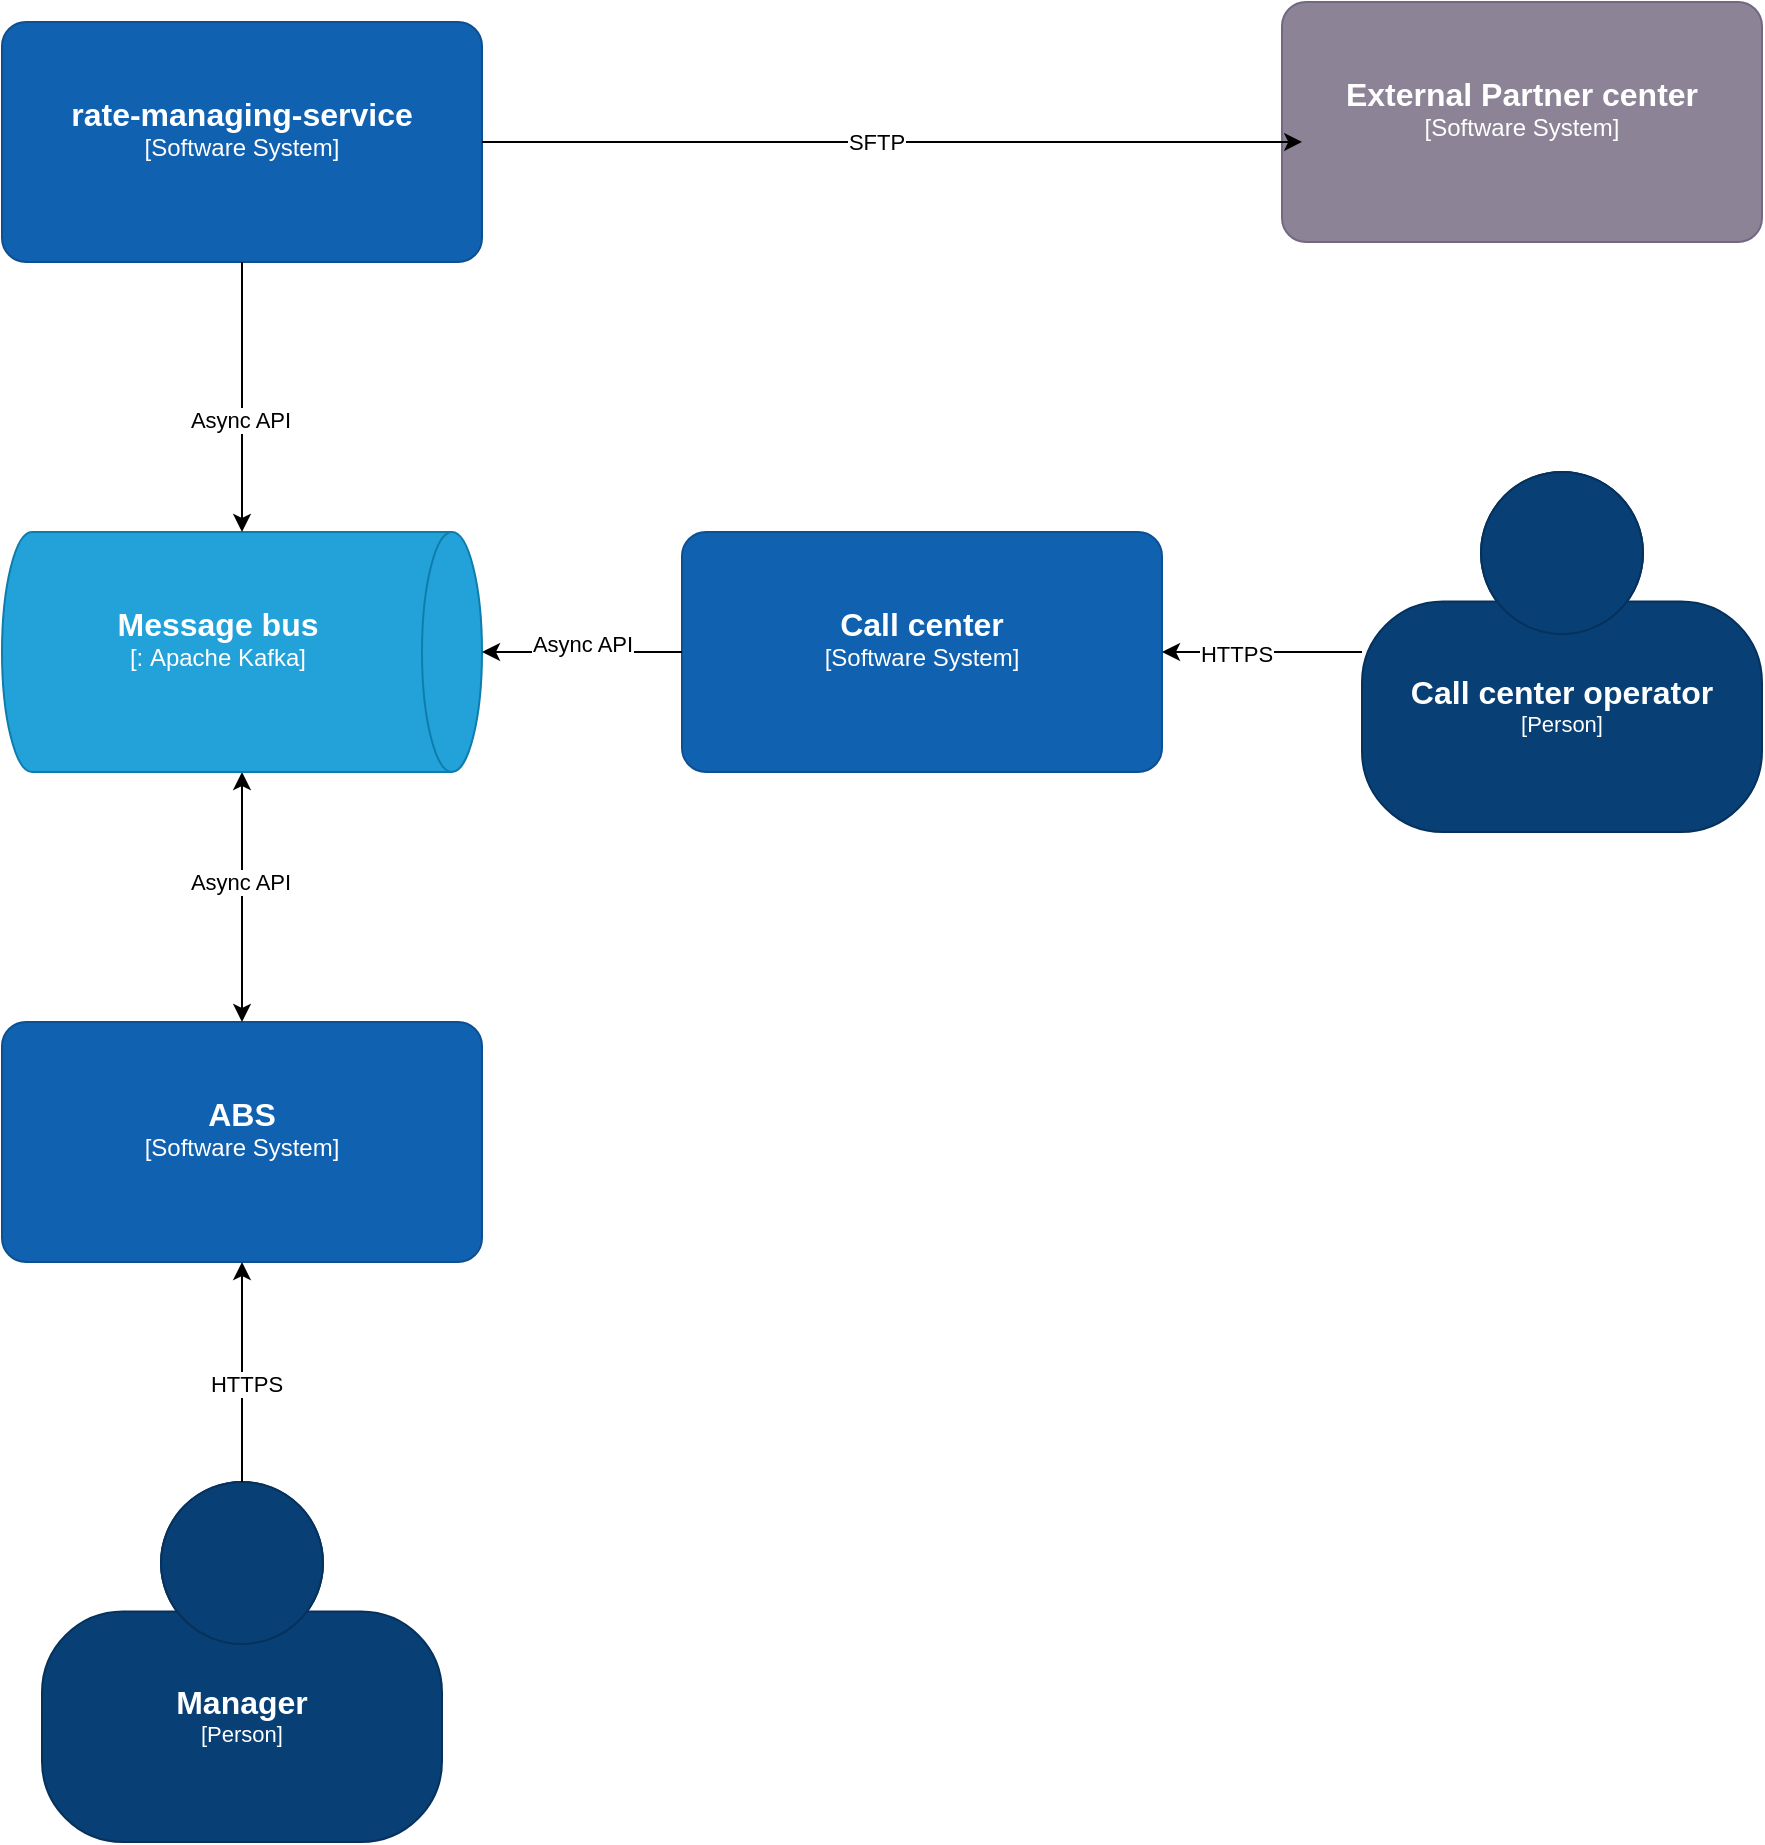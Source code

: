 <mxfile version="22.1.22" type="embed" pages="2">
  <diagram id="23iRSUPoRavnBvh4doch" name="C4 Context">
    <mxGraphModel dx="1596" dy="1128" grid="1" gridSize="10" guides="1" tooltips="1" connect="1" arrows="1" fold="1" page="1" pageScale="1" pageWidth="827" pageHeight="1169" math="0" shadow="0">
      <root>
        <mxCell id="0" />
        <mxCell id="1" parent="0" />
        <object placeholders="1" c4Name="Manager" c4Type="Person" c4Description="" label="&lt;font style=&quot;font-size: 16px&quot;&gt;&lt;b&gt;%c4Name%&lt;/b&gt;&lt;/font&gt;&lt;div&gt;[%c4Type%]&lt;/div&gt;&lt;br&gt;&lt;div&gt;&lt;font style=&quot;font-size: 11px&quot;&gt;&lt;font color=&quot;#cccccc&quot;&gt;%c4Description%&lt;/font&gt;&lt;/div&gt;" id="2">
          <mxCell style="html=1;fontSize=11;dashed=0;whiteSpace=wrap;fillColor=#083F75;strokeColor=#06315C;fontColor=#ffffff;shape=mxgraph.c4.person2;align=center;metaEdit=1;points=[[0.5,0,0],[1,0.5,0],[1,0.75,0],[0.75,1,0],[0.5,1,0],[0.25,1,0],[0,0.75,0],[0,0.5,0]];resizable=0;" parent="1" vertex="1">
            <mxGeometry x="750" y="1030" width="200" height="180" as="geometry" />
          </mxCell>
        </object>
        <object placeholders="1" c4Name="ABS" c4Type="Software System" c4Description="" label="&lt;font style=&quot;font-size: 16px&quot;&gt;&lt;b&gt;%c4Name%&lt;/b&gt;&lt;/font&gt;&lt;div&gt;[%c4Type%]&lt;/div&gt;&lt;br&gt;&lt;div&gt;&lt;font style=&quot;font-size: 11px&quot;&gt;&lt;font color=&quot;#cccccc&quot;&gt;%c4Description%&lt;/font&gt;&lt;/div&gt;" id="6">
          <mxCell style="rounded=1;whiteSpace=wrap;html=1;labelBackgroundColor=none;fillColor=#1061B0;fontColor=#ffffff;align=center;arcSize=10;strokeColor=#0D5091;metaEdit=1;resizable=0;points=[[0.25,0,0],[0.5,0,0],[0.75,0,0],[1,0.25,0],[1,0.5,0],[1,0.75,0],[0.75,1,0],[0.5,1,0],[0.25,1,0],[0,0.75,0],[0,0.5,0],[0,0.25,0]];" parent="1" vertex="1">
            <mxGeometry x="730" y="800" width="240" height="120" as="geometry" />
          </mxCell>
        </object>
        <object placeholders="1" c4Name="Call center" c4Type="Software System" c4Description="" label="&lt;font style=&quot;font-size: 16px&quot;&gt;&lt;b&gt;%c4Name%&lt;/b&gt;&lt;/font&gt;&lt;div&gt;[%c4Type%]&lt;/div&gt;&lt;br&gt;&lt;div&gt;&lt;font style=&quot;font-size: 11px&quot;&gt;&lt;font color=&quot;#cccccc&quot;&gt;%c4Description%&lt;/font&gt;&lt;/div&gt;" id="7">
          <mxCell style="rounded=1;whiteSpace=wrap;html=1;labelBackgroundColor=none;fillColor=#1061B0;fontColor=#ffffff;align=center;arcSize=10;strokeColor=#0D5091;metaEdit=1;resizable=0;points=[[0.25,0,0],[0.5,0,0],[0.75,0,0],[1,0.25,0],[1,0.5,0],[1,0.75,0],[0.75,1,0],[0.5,1,0],[0.25,1,0],[0,0.75,0],[0,0.5,0],[0,0.25,0]];" parent="1" vertex="1">
            <mxGeometry x="1070" y="555" width="240" height="120" as="geometry" />
          </mxCell>
        </object>
        <mxCell id="sDcP0bK2i8CaHgN27n3w-27" style="edgeStyle=orthogonalEdgeStyle;rounded=0;orthogonalLoop=1;jettySize=auto;html=1;" parent="1" source="11" target="7" edge="1">
          <mxGeometry relative="1" as="geometry" />
        </mxCell>
        <mxCell id="XSyFUAED156ch7Aij1pU-21" value="HTTPS" style="edgeLabel;html=1;align=center;verticalAlign=middle;resizable=0;points=[];" parent="sDcP0bK2i8CaHgN27n3w-27" vertex="1" connectable="0">
          <mxGeometry x="0.26" y="1" relative="1" as="geometry">
            <mxPoint as="offset" />
          </mxGeometry>
        </mxCell>
        <object placeholders="1" c4Name="Call center operator" c4Type="Person" c4Description="" label="&lt;font style=&quot;font-size: 16px&quot;&gt;&lt;b&gt;%c4Name%&lt;/b&gt;&lt;/font&gt;&lt;div&gt;[%c4Type%]&lt;/div&gt;&lt;br&gt;&lt;div&gt;&lt;font style=&quot;font-size: 11px&quot;&gt;&lt;font color=&quot;#cccccc&quot;&gt;%c4Description%&lt;/font&gt;&lt;/div&gt;" id="11">
          <mxCell style="html=1;fontSize=11;dashed=0;whiteSpace=wrap;fillColor=#083F75;strokeColor=#06315C;fontColor=#ffffff;shape=mxgraph.c4.person2;align=center;metaEdit=1;points=[[0.5,0,0],[1,0.5,0],[1,0.75,0],[0.75,1,0],[0.5,1,0],[0.25,1,0],[0,0.75,0],[0,0.5,0]];resizable=0;" parent="1" vertex="1">
            <mxGeometry x="1410" y="525" width="200" height="180" as="geometry" />
          </mxCell>
        </object>
        <mxCell id="sDcP0bK2i8CaHgN27n3w-21" style="edgeStyle=orthogonalEdgeStyle;rounded=0;orthogonalLoop=1;jettySize=auto;html=1;startArrow=classic;startFill=1;" parent="1" source="sDcP0bK2i8CaHgN27n3w-18" target="6" edge="1">
          <mxGeometry relative="1" as="geometry" />
        </mxCell>
        <mxCell id="XSyFUAED156ch7Aij1pU-17" value="Async API" style="edgeLabel;html=1;align=center;verticalAlign=middle;resizable=0;points=[];" parent="sDcP0bK2i8CaHgN27n3w-21" vertex="1" connectable="0">
          <mxGeometry x="-0.117" y="-1" relative="1" as="geometry">
            <mxPoint as="offset" />
          </mxGeometry>
        </mxCell>
        <object placeholders="1" c4Type="Message bus&#xa;" c4Container="" c4Technology="Apache Kafka" c4Description="" label="&lt;font style=&quot;font-size: 16px&quot;&gt;&lt;b&gt;%c4Type%&lt;/b&gt;&lt;/font&gt;&lt;div&gt;[%c4Container%:&amp;nbsp;%c4Technology%]&lt;/div&gt;&lt;br&gt;&lt;div&gt;&lt;font style=&quot;font-size: 11px&quot;&gt;&lt;font color=&quot;#E6E6E6&quot;&gt;%c4Description%&lt;/font&gt;&lt;/div&gt;" id="sDcP0bK2i8CaHgN27n3w-18">
          <mxCell style="shape=cylinder3;size=15;direction=south;whiteSpace=wrap;html=1;boundedLbl=1;rounded=0;labelBackgroundColor=none;fillColor=#23A2D9;fontSize=12;fontColor=#ffffff;align=center;strokeColor=#0E7DAD;metaEdit=1;points=[[0.5,0,0],[1,0.25,0],[1,0.5,0],[1,0.75,0],[0.5,1,0],[0,0.75,0],[0,0.5,0],[0,0.25,0]];resizable=0;" parent="1" vertex="1">
            <mxGeometry x="730" y="555" width="240" height="120" as="geometry" />
          </mxCell>
        </object>
        <mxCell id="sDcP0bK2i8CaHgN27n3w-20" style="edgeStyle=orthogonalEdgeStyle;rounded=0;orthogonalLoop=1;jettySize=auto;html=1;entryX=0;entryY=0.5;entryDx=0;entryDy=0;entryPerimeter=0;startArrow=classic;startFill=1;endArrow=none;endFill=0;" parent="1" source="sDcP0bK2i8CaHgN27n3w-18" target="7" edge="1">
          <mxGeometry relative="1" as="geometry" />
        </mxCell>
        <mxCell id="XSyFUAED156ch7Aij1pU-16" value="Async API" style="edgeLabel;html=1;align=center;verticalAlign=middle;resizable=0;points=[];" parent="sDcP0bK2i8CaHgN27n3w-20" vertex="1" connectable="0">
          <mxGeometry y="4" relative="1" as="geometry">
            <mxPoint as="offset" />
          </mxGeometry>
        </mxCell>
        <mxCell id="sDcP0bK2i8CaHgN27n3w-28" style="edgeStyle=orthogonalEdgeStyle;rounded=0;orthogonalLoop=1;jettySize=auto;html=1;entryX=0.5;entryY=1;entryDx=0;entryDy=0;entryPerimeter=0;exitX=0.5;exitY=0;exitDx=0;exitDy=0;exitPerimeter=0;" parent="1" source="2" target="6" edge="1">
          <mxGeometry relative="1" as="geometry" />
        </mxCell>
        <mxCell id="XSyFUAED156ch7Aij1pU-19" value="HTTPS" style="edgeLabel;html=1;align=center;verticalAlign=middle;resizable=0;points=[];" parent="sDcP0bK2i8CaHgN27n3w-28" vertex="1" connectable="0">
          <mxGeometry x="-0.108" y="-2" relative="1" as="geometry">
            <mxPoint as="offset" />
          </mxGeometry>
        </mxCell>
        <object placeholders="1" c4Name="External Partner center" c4Type="Software System" c4Description="" label="&lt;font style=&quot;font-size: 16px&quot;&gt;&lt;b&gt;%c4Name%&lt;/b&gt;&lt;/font&gt;&lt;div&gt;[%c4Type%]&lt;/div&gt;&lt;br&gt;&lt;div&gt;&lt;font style=&quot;font-size: 11px&quot;&gt;&lt;font color=&quot;#cccccc&quot;&gt;%c4Description%&lt;/font&gt;&lt;/div&gt;" id="b01YZm9QeOaGrw6mgoEZ-12">
          <mxCell style="rounded=1;whiteSpace=wrap;html=1;labelBackgroundColor=none;fillColor=#8C8496;fontColor=#ffffff;align=center;arcSize=10;strokeColor=#736782;metaEdit=1;resizable=0;points=[[0.25,0,0],[0.5,0,0],[0.75,0,0],[1,0.25,0],[1,0.5,0],[1,0.75,0],[0.75,1,0],[0.5,1,0],[0.25,1,0],[0,0.75,0],[0,0.5,0],[0,0.25,0]];" vertex="1" parent="1">
            <mxGeometry x="1370" y="290" width="240" height="120" as="geometry" />
          </mxCell>
        </object>
        <object placeholders="1" c4Name="rate-managing-service" c4Type="Software System" c4Description="" label="&lt;font style=&quot;font-size: 16px&quot;&gt;&lt;b&gt;%c4Name%&lt;/b&gt;&lt;/font&gt;&lt;div&gt;[%c4Type%]&lt;/div&gt;&lt;br&gt;&lt;div&gt;&lt;font style=&quot;font-size: 11px&quot;&gt;&lt;font color=&quot;#cccccc&quot;&gt;%c4Description%&lt;/font&gt;&lt;/div&gt;" id="b01YZm9QeOaGrw6mgoEZ-14">
          <mxCell style="rounded=1;whiteSpace=wrap;html=1;labelBackgroundColor=none;fillColor=#1061B0;fontColor=#ffffff;align=center;arcSize=10;strokeColor=#0D5091;metaEdit=1;resizable=0;points=[[0.25,0,0],[0.5,0,0],[0.75,0,0],[1,0.25,0],[1,0.5,0],[1,0.75,0],[0.75,1,0],[0.5,1,0],[0.25,1,0],[0,0.75,0],[0,0.5,0],[0,0.25,0]];" vertex="1" parent="1">
            <mxGeometry x="730" y="300" width="240" height="120" as="geometry" />
          </mxCell>
        </object>
        <mxCell id="b01YZm9QeOaGrw6mgoEZ-15" style="edgeStyle=orthogonalEdgeStyle;rounded=0;orthogonalLoop=1;jettySize=auto;html=1;entryX=0.042;entryY=0.583;entryDx=0;entryDy=0;entryPerimeter=0;" edge="1" parent="1" source="b01YZm9QeOaGrw6mgoEZ-14" target="b01YZm9QeOaGrw6mgoEZ-12">
          <mxGeometry relative="1" as="geometry" />
        </mxCell>
        <mxCell id="b01YZm9QeOaGrw6mgoEZ-16" value="SFTP" style="edgeLabel;html=1;align=center;verticalAlign=middle;resizable=0;points=[];" vertex="1" connectable="0" parent="b01YZm9QeOaGrw6mgoEZ-15">
          <mxGeometry x="-0.276" y="-4" relative="1" as="geometry">
            <mxPoint x="48" y="-4" as="offset" />
          </mxGeometry>
        </mxCell>
        <mxCell id="b01YZm9QeOaGrw6mgoEZ-17" style="edgeStyle=orthogonalEdgeStyle;rounded=0;orthogonalLoop=1;jettySize=auto;html=1;startArrow=classic;startFill=1;endArrow=none;endFill=0;exitX=0;exitY=0.5;exitDx=0;exitDy=0;exitPerimeter=0;" edge="1" parent="1" source="sDcP0bK2i8CaHgN27n3w-18" target="b01YZm9QeOaGrw6mgoEZ-14">
          <mxGeometry relative="1" as="geometry" />
        </mxCell>
        <mxCell id="b01YZm9QeOaGrw6mgoEZ-18" value="Async API" style="edgeLabel;html=1;align=center;verticalAlign=middle;resizable=0;points=[];" vertex="1" connectable="0" parent="b01YZm9QeOaGrw6mgoEZ-17">
          <mxGeometry x="-0.168" y="1" relative="1" as="geometry">
            <mxPoint as="offset" />
          </mxGeometry>
        </mxCell>
      </root>
    </mxGraphModel>
  </diagram>
  <diagram id="JgiGPSEfRq8qiHAD3wvM" name="C4 Container">
    <mxGraphModel dx="1878" dy="2427" grid="1" gridSize="10" guides="1" tooltips="1" connect="1" arrows="1" fold="1" page="1" pageScale="1" pageWidth="850" pageHeight="1100" math="0" shadow="0">
      <root>
        <mxCell id="0" />
        <mxCell id="1" parent="0" />
        <mxCell id="DSQjcP_MjlKric-Ku5bd-3" style="edgeStyle=orthogonalEdgeStyle;rounded=0;orthogonalLoop=1;jettySize=auto;html=1;" parent="1" source="Jyx1CdCYNDi2yku6teDN-6" target="Jyx1CdCYNDi2yku6teDN-7" edge="1">
          <mxGeometry relative="1" as="geometry" />
        </mxCell>
        <object placeholders="1" c4Name="ABS" c4Type="Container" c4Technology="Delphi" c4Description="Автоматизированная банковская система" label="&lt;font style=&quot;font-size: 16px&quot;&gt;&lt;b&gt;%c4Name%&lt;/b&gt;&lt;/font&gt;&lt;div&gt;[%c4Type%: %c4Technology%]&lt;/div&gt;&lt;br&gt;&lt;div&gt;&lt;font style=&quot;font-size: 11px&quot;&gt;&lt;font color=&quot;#E6E6E6&quot;&gt;%c4Description%&lt;/font&gt;&lt;/div&gt;" id="Jyx1CdCYNDi2yku6teDN-6">
          <mxCell style="rounded=1;whiteSpace=wrap;html=1;fontSize=11;labelBackgroundColor=none;fillColor=#23A2D9;fontColor=#ffffff;align=center;arcSize=10;strokeColor=#0E7DAD;metaEdit=1;resizable=0;points=[[0.25,0,0],[0.5,0,0],[0.75,0,0],[1,0.25,0],[1,0.5,0],[1,0.75,0],[0.75,1,0],[0.5,1,0],[0.25,1,0],[0,0.75,0],[0,0.5,0],[0,0.25,0]];" parent="1" vertex="1">
            <mxGeometry x="950" y="880" width="240" height="120" as="geometry" />
          </mxCell>
        </object>
        <object placeholders="1" c4Type="ABS-db" c4Container="" c4Technology="Oracle" c4Description="PL-SQL" label="&lt;font style=&quot;font-size: 16px&quot;&gt;&lt;b&gt;%c4Type%&lt;/b&gt;&lt;/font&gt;&lt;div&gt;[%c4Container%:&amp;nbsp;%c4Technology%]&lt;/div&gt;&lt;br&gt;&lt;div&gt;&lt;font style=&quot;font-size: 11px&quot;&gt;&lt;font color=&quot;#E6E6E6&quot;&gt;%c4Description%&lt;/font&gt;&lt;/div&gt;" id="Jyx1CdCYNDi2yku6teDN-7">
          <mxCell style="shape=cylinder3;size=15;whiteSpace=wrap;html=1;boundedLbl=1;rounded=0;labelBackgroundColor=none;fillColor=#23A2D9;fontSize=12;fontColor=#ffffff;align=center;strokeColor=#0E7DAD;metaEdit=1;points=[[0.5,0,0],[1,0.25,0],[1,0.5,0],[1,0.75,0],[0.5,1,0],[0,0.75,0],[0,0.5,0],[0,0.25,0]];resizable=0;" parent="1" vertex="1">
            <mxGeometry x="950" y="1060" width="240" height="120" as="geometry" />
          </mxCell>
        </object>
        <object placeholders="1" c4Name="call-center" c4Type="Container" c4Technology="Java Spring Boot" c4Description="" label="&lt;font style=&quot;font-size: 16px&quot;&gt;&lt;b&gt;%c4Name%&lt;/b&gt;&lt;/font&gt;&lt;div&gt;[%c4Type%: %c4Technology%]&lt;/div&gt;&lt;br&gt;&lt;div&gt;&lt;font style=&quot;font-size: 11px&quot;&gt;&lt;font color=&quot;#E6E6E6&quot;&gt;%c4Description%&lt;/font&gt;&lt;/div&gt;" id="Jyx1CdCYNDi2yku6teDN-8">
          <mxCell style="rounded=1;whiteSpace=wrap;html=1;fontSize=11;labelBackgroundColor=none;fillColor=#23A2D9;fontColor=#ffffff;align=center;arcSize=10;strokeColor=#0E7DAD;metaEdit=1;resizable=0;points=[[0.25,0,0],[0.5,0,0],[0.75,0,0],[1,0.25,0],[1,0.5,0],[1,0.75,0],[0.75,1,0],[0.5,1,0],[0.25,1,0],[0,0.75,0],[0,0.5,0],[0,0.25,0]];" parent="1" vertex="1">
            <mxGeometry x="1550" y="590" width="240" height="120" as="geometry" />
          </mxCell>
        </object>
        <mxCell id="DSQjcP_MjlKric-Ku5bd-4" style="edgeStyle=orthogonalEdgeStyle;rounded=0;orthogonalLoop=1;jettySize=auto;html=1;" parent="1" source="Jyx1CdCYNDi2yku6teDN-9" target="Jyx1CdCYNDi2yku6teDN-8" edge="1">
          <mxGeometry relative="1" as="geometry" />
        </mxCell>
        <object placeholders="1" c4Name="call-center-frontend" c4Type="Container" c4Technology="React.js" c4Description="" label="&lt;font style=&quot;font-size: 16px&quot;&gt;&lt;b&gt;%c4Name%&lt;/b&gt;&lt;/font&gt;&lt;div&gt;[%c4Type%: %c4Technology%]&lt;/div&gt;&lt;br&gt;&lt;div&gt;&lt;font style=&quot;font-size: 11px&quot;&gt;&lt;font color=&quot;#E6E6E6&quot;&gt;%c4Description%&lt;/font&gt;&lt;/div&gt;" id="Jyx1CdCYNDi2yku6teDN-9">
          <mxCell style="rounded=1;whiteSpace=wrap;html=1;fontSize=11;labelBackgroundColor=none;fillColor=#23A2D9;fontColor=#ffffff;align=center;arcSize=10;strokeColor=#0E7DAD;metaEdit=1;resizable=0;points=[[0.25,0,0],[0.5,0,0],[0.75,0,0],[1,0.25,0],[1,0.5,0],[1,0.75,0],[0.75,1,0],[0.5,1,0],[0.25,1,0],[0,0.75,0],[0,0.5,0],[0,0.25,0]];" parent="1" vertex="1">
            <mxGeometry x="1550" y="440" width="240" height="120" as="geometry" />
          </mxCell>
        </object>
        <object placeholders="1" c4Type="call-center-db" c4Container="" c4Technology="PostgreSQL" c4Description="" label="&lt;font style=&quot;font-size: 16px&quot;&gt;&lt;b&gt;%c4Type%&lt;/b&gt;&lt;/font&gt;&lt;div&gt;[%c4Container%:&amp;nbsp;%c4Technology%]&lt;/div&gt;&lt;br&gt;&lt;div&gt;&lt;font style=&quot;font-size: 11px&quot;&gt;&lt;font color=&quot;#E6E6E6&quot;&gt;%c4Description%&lt;/font&gt;&lt;/div&gt;" id="Jyx1CdCYNDi2yku6teDN-10">
          <mxCell style="shape=cylinder3;size=15;whiteSpace=wrap;html=1;boundedLbl=1;rounded=0;labelBackgroundColor=none;fillColor=#23A2D9;fontSize=12;fontColor=#ffffff;align=center;strokeColor=#0E7DAD;metaEdit=1;points=[[0.5,0,0],[1,0.25,0],[1,0.5,0],[1,0.75,0],[0.5,1,0],[0,0.75,0],[0,0.5,0],[0,0.25,0]];resizable=0;" parent="1" vertex="1">
            <mxGeometry x="1550" y="750" width="240" height="120" as="geometry" />
          </mxCell>
        </object>
        <object placeholders="1" c4Name="partner-call-center" c4Type="Software System" c4Description="" label="&lt;font style=&quot;font-size: 16px&quot;&gt;&lt;b&gt;%c4Name%&lt;/b&gt;&lt;/font&gt;&lt;div&gt;[%c4Type%]&lt;/div&gt;&lt;br&gt;&lt;div&gt;&lt;font style=&quot;font-size: 11px&quot;&gt;&lt;font color=&quot;#cccccc&quot;&gt;%c4Description%&lt;/font&gt;&lt;/div&gt;" id="Jyx1CdCYNDi2yku6teDN-11">
          <mxCell style="rounded=1;whiteSpace=wrap;html=1;labelBackgroundColor=none;fillColor=#8C8496;fontColor=#ffffff;align=center;arcSize=10;strokeColor=#736782;metaEdit=1;resizable=0;points=[[0.25,0,0],[0.5,0,0],[0.75,0,0],[1,0.25,0],[1,0.5,0],[1,0.75,0],[0.75,1,0],[0.5,1,0],[0.25,1,0],[0,0.75,0],[0,0.5,0],[0,0.25,0]];" parent="1" vertex="1">
            <mxGeometry x="1550" y="130" width="240" height="120" as="geometry" />
          </mxCell>
        </object>
        <object placeholders="1" c4Type="message bus" c4Container="Container" c4Technology="Apache Kafka" c4Description="" label="&lt;font style=&quot;font-size: 16px&quot;&gt;&lt;b&gt;%c4Type%&lt;/b&gt;&lt;/font&gt;&lt;div&gt;[%c4Container%:&amp;nbsp;%c4Technology%]&lt;/div&gt;&lt;br&gt;&lt;div&gt;&lt;font style=&quot;font-size: 11px&quot;&gt;&lt;font color=&quot;#E6E6E6&quot;&gt;%c4Description%&lt;/font&gt;&lt;/div&gt;" id="Jyx1CdCYNDi2yku6teDN-13">
          <mxCell style="shape=cylinder3;size=15;direction=south;whiteSpace=wrap;html=1;boundedLbl=1;rounded=0;labelBackgroundColor=none;fillColor=#23A2D9;fontSize=12;fontColor=#ffffff;align=center;strokeColor=#0E7DAD;metaEdit=1;points=[[0.5,0,0],[1,0.25,0],[1,0.5,0],[1,0.75,0],[0.5,1,0],[0,0.75,0],[0,0.5,0],[0,0.25,0]];resizable=0;" parent="1" vertex="1">
            <mxGeometry x="950" y="590" width="240" height="120" as="geometry" />
          </mxCell>
        </object>
        <object placeholders="1" c4Name="Manager" c4Type="Person" c4Description="" label="&lt;font style=&quot;font-size: 16px&quot;&gt;&lt;b&gt;%c4Name%&lt;/b&gt;&lt;/font&gt;&lt;div&gt;[%c4Type%]&lt;/div&gt;&lt;br&gt;&lt;div&gt;&lt;font style=&quot;font-size: 11px&quot;&gt;&lt;font color=&quot;#cccccc&quot;&gt;%c4Description%&lt;/font&gt;&lt;/div&gt;" id="tru4oOqgDfRyHKCoRtWa-1">
          <mxCell style="html=1;fontSize=11;dashed=0;whiteSpace=wrap;fillColor=#083F75;strokeColor=#06315C;fontColor=#ffffff;shape=mxgraph.c4.person2;align=center;metaEdit=1;points=[[0.5,0,0],[1,0.5,0],[1,0.75,0],[0.75,1,0],[0.5,1,0],[0.25,1,0],[0,0.75,0],[0,0.5,0]];resizable=0;" parent="1" vertex="1">
            <mxGeometry x="2020" y="430" width="200" height="180" as="geometry" />
          </mxCell>
        </object>
        <mxCell id="tru4oOqgDfRyHKCoRtWa-2" style="edgeStyle=orthogonalEdgeStyle;rounded=0;orthogonalLoop=1;jettySize=auto;html=1;entryX=1;entryY=0.5;entryDx=0;entryDy=0;entryPerimeter=0;" parent="1" source="tru4oOqgDfRyHKCoRtWa-1" target="Jyx1CdCYNDi2yku6teDN-9" edge="1">
          <mxGeometry relative="1" as="geometry" />
        </mxCell>
        <mxCell id="DSQjcP_MjlKric-Ku5bd-34" value="Обработка заявок&amp;nbsp;" style="edgeLabel;html=1;align=center;verticalAlign=middle;resizable=0;points=[];" parent="tru4oOqgDfRyHKCoRtWa-2" vertex="1" connectable="0">
          <mxGeometry x="-0.062" relative="1" as="geometry">
            <mxPoint as="offset" />
          </mxGeometry>
        </mxCell>
        <object placeholders="1" c4Name="Manager" c4Type="Person" c4Description="" label="&lt;font style=&quot;font-size: 16px&quot;&gt;&lt;b&gt;%c4Name%&lt;/b&gt;&lt;/font&gt;&lt;div&gt;[%c4Type%]&lt;/div&gt;&lt;br&gt;&lt;div&gt;&lt;font style=&quot;font-size: 11px&quot;&gt;&lt;font color=&quot;#cccccc&quot;&gt;%c4Description%&lt;/font&gt;&lt;/div&gt;" id="tru4oOqgDfRyHKCoRtWa-3">
          <mxCell style="html=1;fontSize=11;dashed=0;whiteSpace=wrap;fillColor=#083F75;strokeColor=#06315C;fontColor=#ffffff;shape=mxgraph.c4.person2;align=center;metaEdit=1;points=[[0.5,0,0],[1,0.5,0],[1,0.75,0],[0.75,1,0],[0.5,1,0],[0.25,1,0],[0,0.75,0],[0,0.5,0]];resizable=0;" parent="1" vertex="1">
            <mxGeometry x="490" y="220" width="200" height="180" as="geometry" />
          </mxCell>
        </object>
        <mxCell id="DSQjcP_MjlKric-Ku5bd-5" style="edgeStyle=orthogonalEdgeStyle;rounded=0;orthogonalLoop=1;jettySize=auto;html=1;entryX=0.5;entryY=0;entryDx=0;entryDy=0;entryPerimeter=0;" parent="1" source="Jyx1CdCYNDi2yku6teDN-8" target="Jyx1CdCYNDi2yku6teDN-10" edge="1">
          <mxGeometry relative="1" as="geometry" />
        </mxCell>
        <mxCell id="DSQjcP_MjlKric-Ku5bd-9" style="edgeStyle=orthogonalEdgeStyle;rounded=0;orthogonalLoop=1;jettySize=auto;html=1;entryX=0.5;entryY=0;entryDx=0;entryDy=0;entryPerimeter=0;" parent="1" source="Jyx1CdCYNDi2yku6teDN-8" target="Jyx1CdCYNDi2yku6teDN-13" edge="1">
          <mxGeometry relative="1" as="geometry" />
        </mxCell>
        <mxCell id="DSQjcP_MjlKric-Ku5bd-12" value="&lt;span style=&quot;color: rgb(0, 0, 0); font-family: Helvetica; font-size: 11px; font-style: normal; font-variant-ligatures: normal; font-variant-caps: normal; font-weight: 400; letter-spacing: normal; orphans: 2; text-align: center; text-indent: 0px; text-transform: none; widows: 2; word-spacing: 0px; -webkit-text-stroke-width: 0px; background-color: rgb(255, 255, 255); text-decoration-thickness: initial; text-decoration-style: initial; text-decoration-color: initial; float: none; display: inline !important;&quot;&gt;Получение данных по ставкам&lt;/span&gt;" style="edgeLabel;html=1;align=center;verticalAlign=middle;resizable=0;points=[];" parent="DSQjcP_MjlKric-Ku5bd-9" vertex="1" connectable="0">
          <mxGeometry x="-0.27" y="4" relative="1" as="geometry">
            <mxPoint x="-48" y="-4" as="offset" />
          </mxGeometry>
        </mxCell>
        <mxCell id="DSQjcP_MjlKric-Ku5bd-18" style="edgeStyle=orthogonalEdgeStyle;rounded=0;orthogonalLoop=1;jettySize=auto;html=1;exitX=0.5;exitY=0;exitDx=0;exitDy=0;exitPerimeter=0;" parent="1" source="Jyx1CdCYNDi2yku6teDN-6" target="Jyx1CdCYNDi2yku6teDN-13" edge="1">
          <mxGeometry relative="1" as="geometry" />
        </mxCell>
        <mxCell id="DSQjcP_MjlKric-Ku5bd-20" value="Получение данных по ставкам" style="edgeLabel;html=1;align=center;verticalAlign=middle;resizable=0;points=[];" parent="DSQjcP_MjlKric-Ku5bd-18" vertex="1" connectable="0">
          <mxGeometry x="-0.439" y="-2" relative="1" as="geometry">
            <mxPoint x="-2" y="-22" as="offset" />
          </mxGeometry>
        </mxCell>
        <mxCell id="DSQjcP_MjlKric-Ku5bd-30" style="edgeStyle=orthogonalEdgeStyle;rounded=0;orthogonalLoop=1;jettySize=auto;html=1;exitX=1;exitY=0.75;exitDx=0;exitDy=0;exitPerimeter=0;entryX=0;entryY=0.5;entryDx=0;entryDy=0;entryPerimeter=0;" parent="1" source="tru4oOqgDfRyHKCoRtWa-3" target="Vhu3yB7GFNwBkgAFsbHS-42" edge="1">
          <mxGeometry relative="1" as="geometry">
            <mxPoint x="730" y="350" as="targetPoint" />
          </mxGeometry>
        </mxCell>
        <mxCell id="DSQjcP_MjlKric-Ku5bd-31" value="Редактирование ставок" style="edgeLabel;html=1;align=center;verticalAlign=middle;resizable=0;points=[];" parent="DSQjcP_MjlKric-Ku5bd-30" vertex="1" connectable="0">
          <mxGeometry x="-0.071" y="-3" relative="1" as="geometry">
            <mxPoint as="offset" />
          </mxGeometry>
        </mxCell>
        <object placeholders="1" c4Name="rate-manager" c4Type="Container" c4Technology="Java Spring Boot" c4Description="" label="&lt;font style=&quot;font-size: 16px&quot;&gt;&lt;b&gt;%c4Name%&lt;/b&gt;&lt;/font&gt;&lt;div&gt;[%c4Type%: %c4Technology%]&lt;/div&gt;&lt;br&gt;&lt;div&gt;&lt;font style=&quot;font-size: 11px&quot;&gt;&lt;font color=&quot;#E6E6E6&quot;&gt;%c4Description%&lt;/font&gt;&lt;/div&gt;" id="Vhu3yB7GFNwBkgAFsbHS-39">
          <mxCell style="rounded=1;whiteSpace=wrap;html=1;fontSize=11;labelBackgroundColor=none;fillColor=#23A2D9;fontColor=#ffffff;align=center;arcSize=10;strokeColor=#0E7DAD;metaEdit=1;resizable=0;points=[[0.25,0,0],[0.5,0,0],[0.75,0,0],[1,0.25,0],[1,0.5,0],[1,0.75,0],[0.75,1,0],[0.5,1,0],[0.25,1,0],[0,0.75,0],[0,0.5,0],[0,0.25,0]];" vertex="1" parent="1">
            <mxGeometry x="950" y="130" width="240" height="120" as="geometry" />
          </mxCell>
        </object>
        <object placeholders="1" c4Type="rate-manager-db" c4Container="" c4Technology="PostgreSQL" c4Description="" label="&lt;font style=&quot;font-size: 16px&quot;&gt;&lt;b&gt;%c4Type%&lt;/b&gt;&lt;/font&gt;&lt;div&gt;[%c4Container%:&amp;nbsp;%c4Technology%]&lt;/div&gt;&lt;br&gt;&lt;div&gt;&lt;font style=&quot;font-size: 11px&quot;&gt;&lt;font color=&quot;#E6E6E6&quot;&gt;%c4Description%&lt;/font&gt;&lt;/div&gt;" id="Vhu3yB7GFNwBkgAFsbHS-40">
          <mxCell style="shape=cylinder3;size=15;whiteSpace=wrap;html=1;boundedLbl=1;rounded=0;labelBackgroundColor=none;fillColor=#23A2D9;fontSize=12;fontColor=#ffffff;align=center;strokeColor=#0E7DAD;metaEdit=1;points=[[0.5,0,0],[1,0.25,0],[1,0.5,0],[1,0.75,0],[0.5,1,0],[0,0.75,0],[0,0.5,0],[0,0.25,0]];resizable=0;" vertex="1" parent="1">
            <mxGeometry x="950" y="-20" width="240" height="120" as="geometry" />
          </mxCell>
        </object>
        <mxCell id="Vhu3yB7GFNwBkgAFsbHS-41" style="edgeStyle=orthogonalEdgeStyle;rounded=0;orthogonalLoop=1;jettySize=auto;html=1;entryX=0.5;entryY=1;entryDx=0;entryDy=0;entryPerimeter=0;" edge="1" parent="1" source="Vhu3yB7GFNwBkgAFsbHS-39" target="Vhu3yB7GFNwBkgAFsbHS-40">
          <mxGeometry relative="1" as="geometry" />
        </mxCell>
        <mxCell id="Vhu3yB7GFNwBkgAFsbHS-44" style="edgeStyle=orthogonalEdgeStyle;rounded=0;orthogonalLoop=1;jettySize=auto;html=1;" edge="1" parent="1" source="Vhu3yB7GFNwBkgAFsbHS-42" target="Jyx1CdCYNDi2yku6teDN-13">
          <mxGeometry relative="1" as="geometry" />
        </mxCell>
        <mxCell id="Vhu3yB7GFNwBkgAFsbHS-50" value="Передача данных по ставкам&amp;nbsp;" style="edgeLabel;html=1;align=center;verticalAlign=middle;resizable=0;points=[];" vertex="1" connectable="0" parent="Vhu3yB7GFNwBkgAFsbHS-44">
          <mxGeometry x="-0.127" y="-1" relative="1" as="geometry">
            <mxPoint as="offset" />
          </mxGeometry>
        </mxCell>
        <object placeholders="1" c4Name="rate-manager-frontend" c4Type="Container" c4Technology="React.js" c4Description="" label="&lt;font style=&quot;font-size: 16px&quot;&gt;&lt;b&gt;%c4Name%&lt;/b&gt;&lt;/font&gt;&lt;div&gt;[%c4Type%: %c4Technology%]&lt;/div&gt;&lt;br&gt;&lt;div&gt;&lt;font style=&quot;font-size: 11px&quot;&gt;&lt;font color=&quot;#E6E6E6&quot;&gt;%c4Description%&lt;/font&gt;&lt;/div&gt;" id="Vhu3yB7GFNwBkgAFsbHS-42">
          <mxCell style="rounded=1;whiteSpace=wrap;html=1;fontSize=11;labelBackgroundColor=none;fillColor=#23A2D9;fontColor=#ffffff;align=center;arcSize=10;strokeColor=#0E7DAD;metaEdit=1;resizable=0;points=[[0.25,0,0],[0.5,0,0],[0.75,0,0],[1,0.25,0],[1,0.5,0],[1,0.75,0],[0.75,1,0],[0.5,1,0],[0.25,1,0],[0,0.75,0],[0,0.5,0],[0,0.25,0]];" vertex="1" parent="1">
            <mxGeometry x="950" y="300" width="240" height="120" as="geometry" />
          </mxCell>
        </object>
        <mxCell id="Vhu3yB7GFNwBkgAFsbHS-43" style="edgeStyle=orthogonalEdgeStyle;rounded=0;orthogonalLoop=1;jettySize=auto;html=1;entryX=0.5;entryY=1;entryDx=0;entryDy=0;entryPerimeter=0;" edge="1" parent="1" source="Vhu3yB7GFNwBkgAFsbHS-42" target="Vhu3yB7GFNwBkgAFsbHS-39">
          <mxGeometry relative="1" as="geometry" />
        </mxCell>
        <mxCell id="Vhu3yB7GFNwBkgAFsbHS-45" style="edgeStyle=orthogonalEdgeStyle;rounded=0;orthogonalLoop=1;jettySize=auto;html=1;entryX=0;entryY=0.5;entryDx=0;entryDy=0;entryPerimeter=0;" edge="1" parent="1" source="Vhu3yB7GFNwBkgAFsbHS-39" target="Jyx1CdCYNDi2yku6teDN-11">
          <mxGeometry relative="1" as="geometry" />
        </mxCell>
        <mxCell id="Vhu3yB7GFNwBkgAFsbHS-46" value="Передача данных по ставкам" style="edgeLabel;html=1;align=center;verticalAlign=middle;resizable=0;points=[];" vertex="1" connectable="0" parent="Vhu3yB7GFNwBkgAFsbHS-45">
          <mxGeometry x="-0.164" y="2" relative="1" as="geometry">
            <mxPoint as="offset" />
          </mxGeometry>
        </mxCell>
      </root>
    </mxGraphModel>
  </diagram>
</mxfile>
